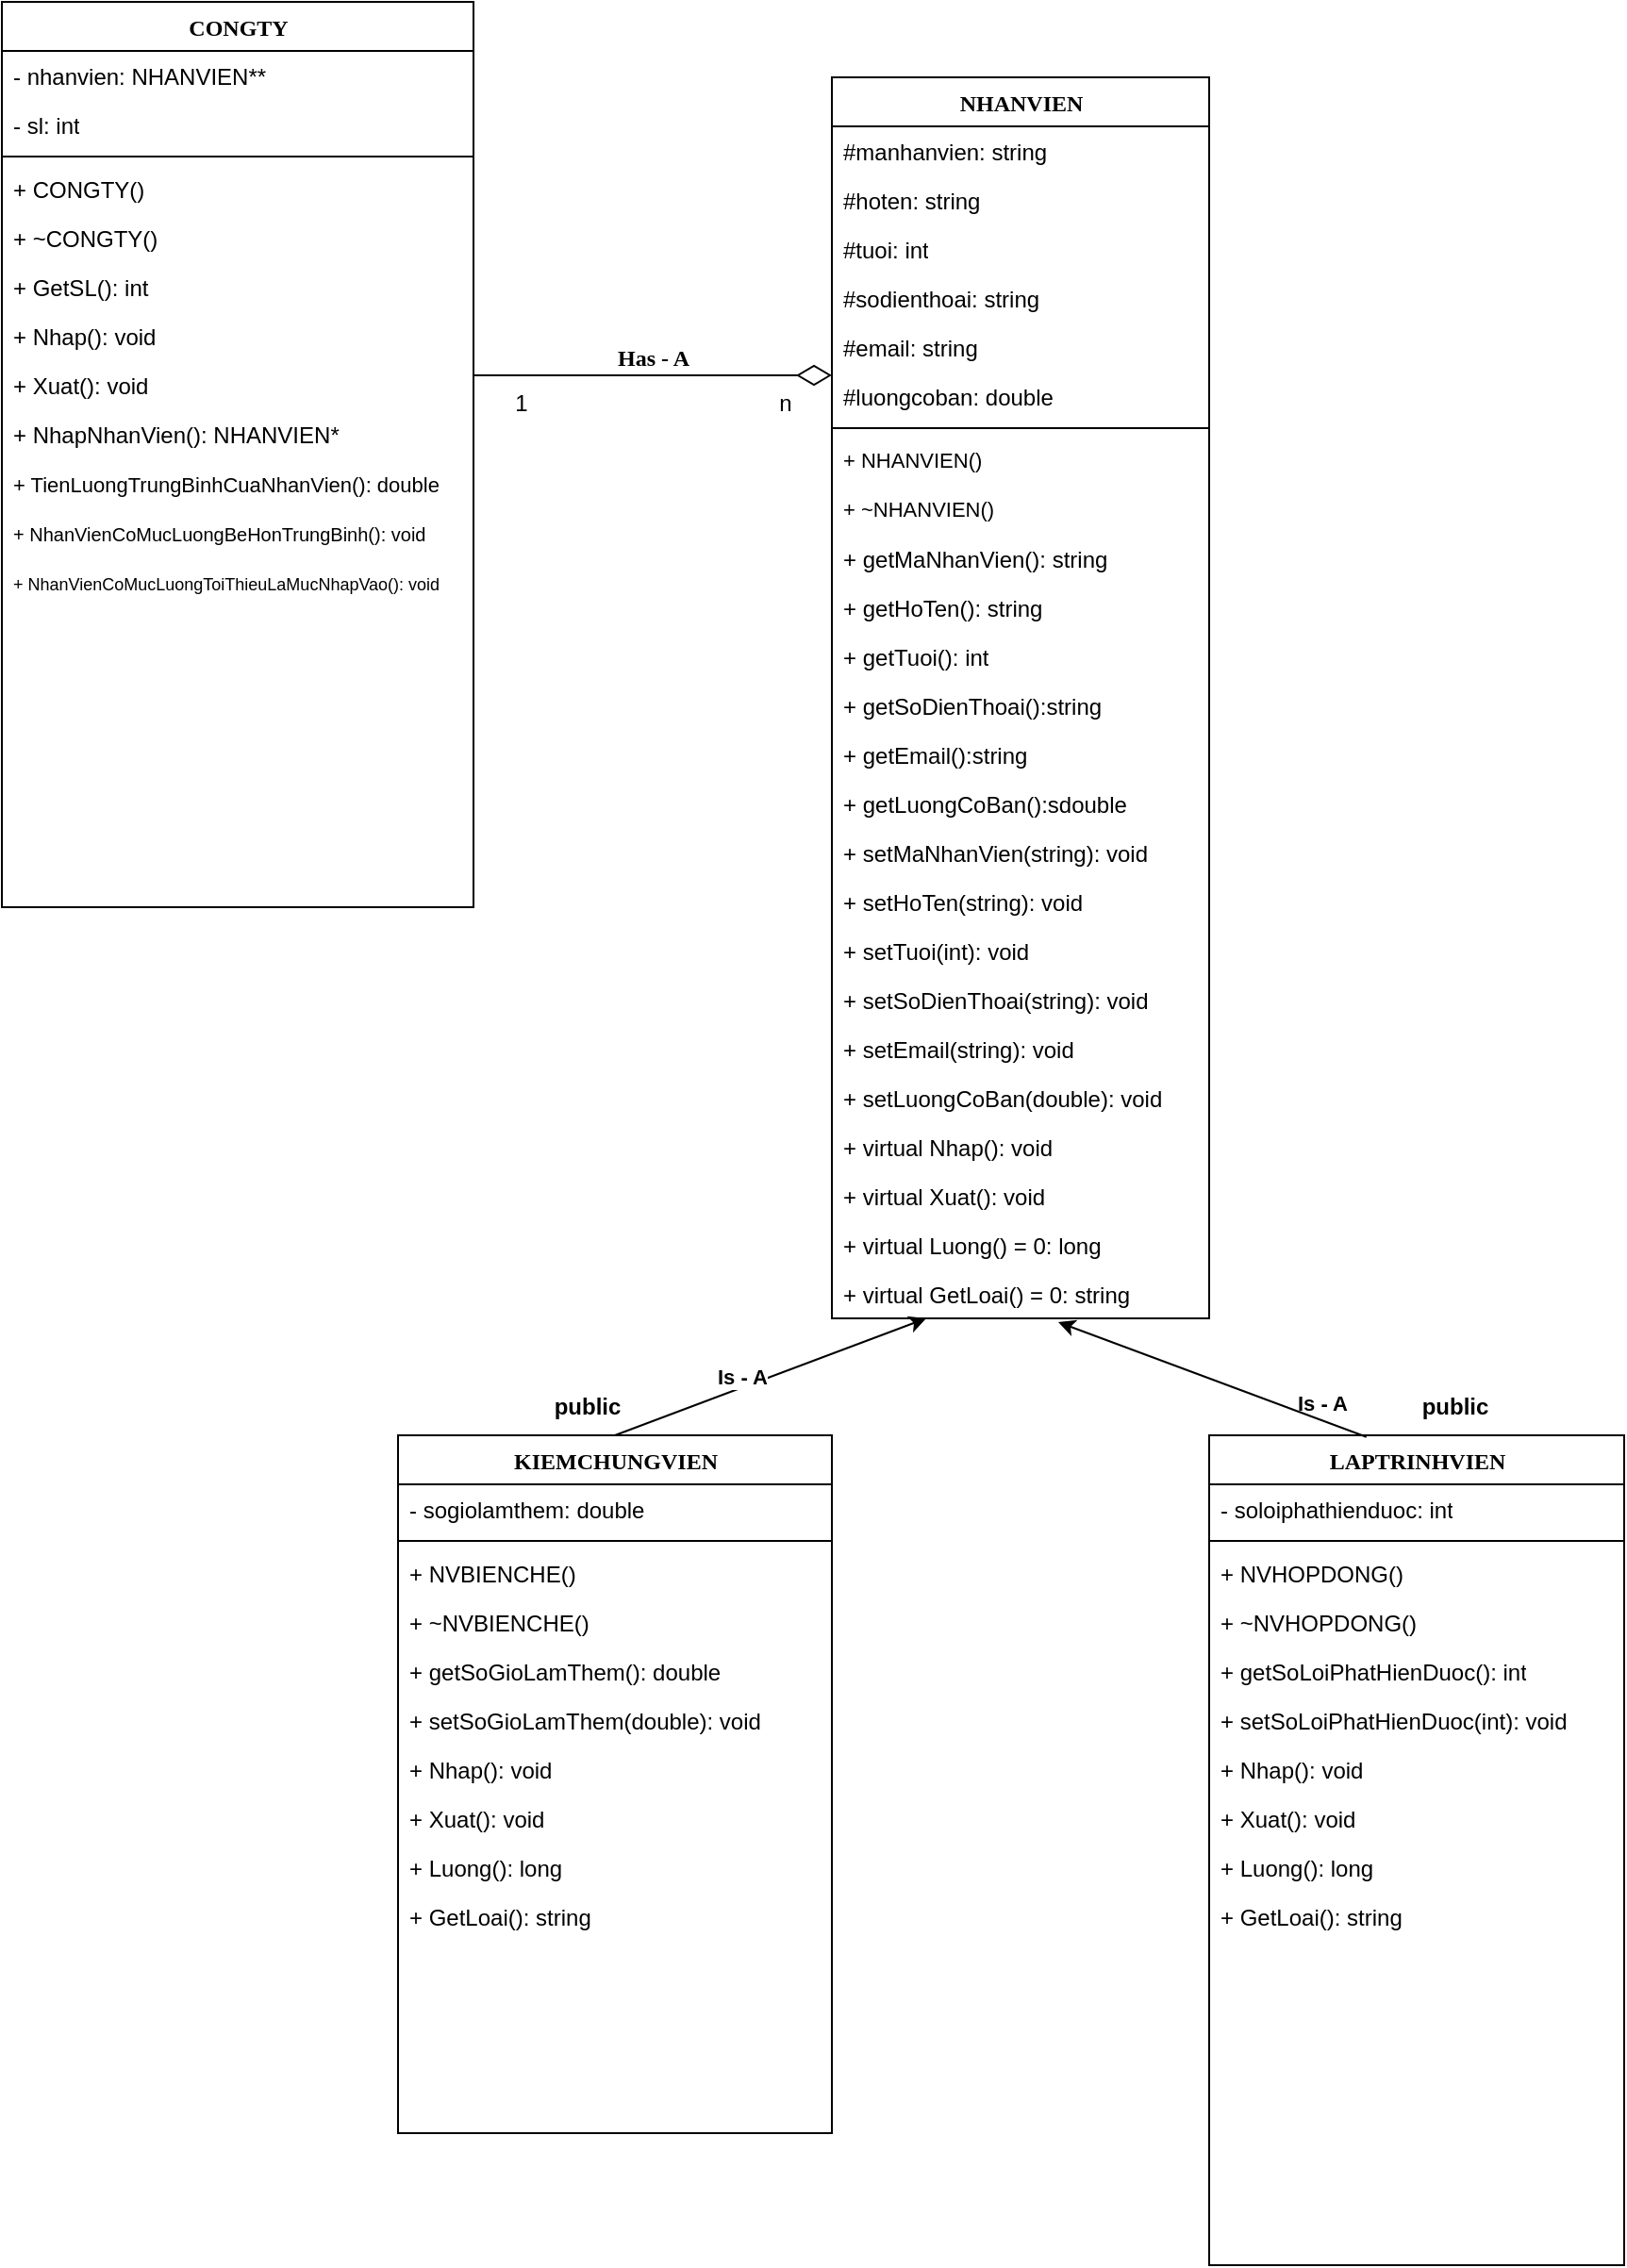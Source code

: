 <mxfile version="21.5.2" type="github">
  <diagram name="Page-1" id="9f46799a-70d6-7492-0946-bef42562c5a5">
    <mxGraphModel dx="794" dy="509" grid="1" gridSize="10" guides="1" tooltips="1" connect="1" arrows="1" fold="1" page="1" pageScale="1" pageWidth="1100" pageHeight="850" background="none" math="0" shadow="0">
      <root>
        <mxCell id="0" />
        <mxCell id="1" parent="0" />
        <mxCell id="WwVNH3uLdDdQ6TR5b7Ma-1" value="CONGTY" style="swimlane;html=1;fontStyle=1;align=center;verticalAlign=top;childLayout=stackLayout;horizontal=1;startSize=26;horizontalStack=0;resizeParent=1;resizeLast=0;collapsible=1;marginBottom=0;swimlaneFillColor=#ffffff;rounded=0;shadow=0;comic=0;labelBackgroundColor=default;strokeWidth=1;fillColor=none;fontFamily=Verdana;fontSize=12" vertex="1" parent="1">
          <mxGeometry width="250" height="480" as="geometry" />
        </mxCell>
        <mxCell id="WwVNH3uLdDdQ6TR5b7Ma-2" value="- nhanvien: NHANVIEN**" style="text;html=1;strokeColor=none;fillColor=none;align=left;verticalAlign=top;spacingLeft=4;spacingRight=4;whiteSpace=wrap;overflow=hidden;rotatable=0;points=[[0,0.5],[1,0.5]];portConstraint=eastwest;" vertex="1" parent="WwVNH3uLdDdQ6TR5b7Ma-1">
          <mxGeometry y="26" width="250" height="26" as="geometry" />
        </mxCell>
        <mxCell id="WwVNH3uLdDdQ6TR5b7Ma-3" value="- sl: int" style="text;html=1;strokeColor=none;fillColor=none;align=left;verticalAlign=top;spacingLeft=4;spacingRight=4;whiteSpace=wrap;overflow=hidden;rotatable=0;points=[[0,0.5],[1,0.5]];portConstraint=eastwest;" vertex="1" parent="WwVNH3uLdDdQ6TR5b7Ma-1">
          <mxGeometry y="52" width="250" height="26" as="geometry" />
        </mxCell>
        <mxCell id="WwVNH3uLdDdQ6TR5b7Ma-4" value="" style="line;html=1;strokeWidth=1;fillColor=none;align=left;verticalAlign=middle;spacingTop=-1;spacingLeft=3;spacingRight=3;rotatable=0;labelPosition=right;points=[];portConstraint=eastwest;" vertex="1" parent="WwVNH3uLdDdQ6TR5b7Ma-1">
          <mxGeometry y="78" width="250" height="8" as="geometry" />
        </mxCell>
        <mxCell id="WwVNH3uLdDdQ6TR5b7Ma-5" value="+ CONGTY()" style="text;html=1;strokeColor=none;fillColor=none;align=left;verticalAlign=top;spacingLeft=4;spacingRight=4;whiteSpace=wrap;overflow=hidden;rotatable=0;points=[[0,0.5],[1,0.5]];portConstraint=eastwest;" vertex="1" parent="WwVNH3uLdDdQ6TR5b7Ma-1">
          <mxGeometry y="86" width="250" height="26" as="geometry" />
        </mxCell>
        <mxCell id="WwVNH3uLdDdQ6TR5b7Ma-6" value="+ ~CONGTY()" style="text;html=1;strokeColor=none;fillColor=none;align=left;verticalAlign=top;spacingLeft=4;spacingRight=4;whiteSpace=wrap;overflow=hidden;rotatable=0;points=[[0,0.5],[1,0.5]];portConstraint=eastwest;" vertex="1" parent="WwVNH3uLdDdQ6TR5b7Ma-1">
          <mxGeometry y="112" width="250" height="26" as="geometry" />
        </mxCell>
        <mxCell id="WwVNH3uLdDdQ6TR5b7Ma-7" value="+ GetSL(): int" style="text;html=1;strokeColor=none;fillColor=none;align=left;verticalAlign=top;spacingLeft=4;spacingRight=4;whiteSpace=wrap;overflow=hidden;rotatable=0;points=[[0,0.5],[1,0.5]];portConstraint=eastwest;" vertex="1" parent="WwVNH3uLdDdQ6TR5b7Ma-1">
          <mxGeometry y="138" width="250" height="26" as="geometry" />
        </mxCell>
        <mxCell id="WwVNH3uLdDdQ6TR5b7Ma-8" value="+ Nhap(): void" style="text;html=1;strokeColor=none;fillColor=none;align=left;verticalAlign=top;spacingLeft=4;spacingRight=4;whiteSpace=wrap;overflow=hidden;rotatable=0;points=[[0,0.5],[1,0.5]];portConstraint=eastwest;" vertex="1" parent="WwVNH3uLdDdQ6TR5b7Ma-1">
          <mxGeometry y="164" width="250" height="26" as="geometry" />
        </mxCell>
        <mxCell id="WwVNH3uLdDdQ6TR5b7Ma-9" value="+ Xuat(): void" style="text;html=1;strokeColor=none;fillColor=none;align=left;verticalAlign=top;spacingLeft=4;spacingRight=4;whiteSpace=wrap;overflow=hidden;rotatable=0;points=[[0,0.5],[1,0.5]];portConstraint=eastwest;" vertex="1" parent="WwVNH3uLdDdQ6TR5b7Ma-1">
          <mxGeometry y="190" width="250" height="26" as="geometry" />
        </mxCell>
        <mxCell id="WwVNH3uLdDdQ6TR5b7Ma-10" value="+ NhapNhanVien(): NHANVIEN*&amp;nbsp;" style="text;html=1;strokeColor=none;fillColor=none;align=left;verticalAlign=top;spacingLeft=4;spacingRight=4;whiteSpace=wrap;overflow=hidden;rotatable=0;points=[[0,0.5],[1,0.5]];portConstraint=eastwest;" vertex="1" parent="WwVNH3uLdDdQ6TR5b7Ma-1">
          <mxGeometry y="216" width="250" height="26" as="geometry" />
        </mxCell>
        <mxCell id="WwVNH3uLdDdQ6TR5b7Ma-70" value="&lt;font style=&quot;font-size: 11px;&quot;&gt;+ TienLuongTrungBinhCuaNhanVien(): double&lt;/font&gt;" style="text;html=1;strokeColor=none;fillColor=none;align=left;verticalAlign=top;spacingLeft=4;spacingRight=4;whiteSpace=wrap;overflow=hidden;rotatable=0;points=[[0,0.5],[1,0.5]];portConstraint=eastwest;" vertex="1" parent="WwVNH3uLdDdQ6TR5b7Ma-1">
          <mxGeometry y="242" width="250" height="26" as="geometry" />
        </mxCell>
        <mxCell id="WwVNH3uLdDdQ6TR5b7Ma-11" value="&lt;font style=&quot;font-size: 10px;&quot;&gt;+ NhanVienCoMucLuongBeHonTrungBinh(): void&lt;/font&gt;" style="text;html=1;strokeColor=none;fillColor=none;align=left;verticalAlign=top;spacingLeft=4;spacingRight=4;whiteSpace=wrap;overflow=hidden;rotatable=0;points=[[0,0.5],[1,0.5]];portConstraint=eastwest;" vertex="1" parent="WwVNH3uLdDdQ6TR5b7Ma-1">
          <mxGeometry y="268" width="250" height="26" as="geometry" />
        </mxCell>
        <mxCell id="WwVNH3uLdDdQ6TR5b7Ma-69" value="&lt;font style=&quot;font-size: 9px;&quot;&gt;+ NhanVienCoMucLuongToiThieuLaMucNhapVao(): void&lt;/font&gt;" style="text;html=1;strokeColor=none;fillColor=none;align=left;verticalAlign=top;spacingLeft=4;spacingRight=4;whiteSpace=wrap;overflow=hidden;rotatable=0;points=[[0,0.5],[1,0.5]];portConstraint=eastwest;" vertex="1" parent="WwVNH3uLdDdQ6TR5b7Ma-1">
          <mxGeometry y="294" width="250" height="26" as="geometry" />
        </mxCell>
        <mxCell id="WwVNH3uLdDdQ6TR5b7Ma-16" value="NHANVIEN" style="swimlane;html=1;fontStyle=1;align=center;verticalAlign=top;childLayout=stackLayout;horizontal=1;startSize=26;horizontalStack=0;resizeParent=1;resizeLast=0;collapsible=1;marginBottom=0;swimlaneFillColor=#ffffff;rounded=0;shadow=0;comic=0;labelBackgroundColor=none;strokeWidth=1;fillColor=none;fontFamily=Verdana;fontSize=12" vertex="1" parent="1">
          <mxGeometry x="440" y="40" width="200" height="658" as="geometry" />
        </mxCell>
        <mxCell id="WwVNH3uLdDdQ6TR5b7Ma-17" value="#manhanvien: string" style="text;html=1;strokeColor=none;fillColor=none;align=left;verticalAlign=top;spacingLeft=4;spacingRight=4;whiteSpace=wrap;overflow=hidden;rotatable=0;points=[[0,0.5],[1,0.5]];portConstraint=eastwest;fontSize=12;" vertex="1" parent="WwVNH3uLdDdQ6TR5b7Ma-16">
          <mxGeometry y="26" width="200" height="26" as="geometry" />
        </mxCell>
        <mxCell id="WwVNH3uLdDdQ6TR5b7Ma-18" value="#hoten: string" style="text;html=1;strokeColor=none;fillColor=none;align=left;verticalAlign=top;spacingLeft=4;spacingRight=4;whiteSpace=wrap;overflow=hidden;rotatable=0;points=[[0,0.5],[1,0.5]];portConstraint=eastwest;fontSize=12;" vertex="1" parent="WwVNH3uLdDdQ6TR5b7Ma-16">
          <mxGeometry y="52" width="200" height="26" as="geometry" />
        </mxCell>
        <mxCell id="WwVNH3uLdDdQ6TR5b7Ma-71" value="#tuoi: int" style="text;html=1;strokeColor=none;fillColor=none;align=left;verticalAlign=top;spacingLeft=4;spacingRight=4;whiteSpace=wrap;overflow=hidden;rotatable=0;points=[[0,0.5],[1,0.5]];portConstraint=eastwest;fontSize=12;" vertex="1" parent="WwVNH3uLdDdQ6TR5b7Ma-16">
          <mxGeometry y="78" width="200" height="26" as="geometry" />
        </mxCell>
        <mxCell id="WwVNH3uLdDdQ6TR5b7Ma-19" value="#sodienthoai: string" style="text;html=1;strokeColor=none;fillColor=none;align=left;verticalAlign=top;spacingLeft=4;spacingRight=4;whiteSpace=wrap;overflow=hidden;rotatable=0;points=[[0,0.5],[1,0.5]];portConstraint=eastwest;fontSize=12;" vertex="1" parent="WwVNH3uLdDdQ6TR5b7Ma-16">
          <mxGeometry y="104" width="200" height="26" as="geometry" />
        </mxCell>
        <mxCell id="WwVNH3uLdDdQ6TR5b7Ma-72" value="#email: string" style="text;html=1;strokeColor=none;fillColor=none;align=left;verticalAlign=top;spacingLeft=4;spacingRight=4;whiteSpace=wrap;overflow=hidden;rotatable=0;points=[[0,0.5],[1,0.5]];portConstraint=eastwest;fontSize=12;" vertex="1" parent="WwVNH3uLdDdQ6TR5b7Ma-16">
          <mxGeometry y="130" width="200" height="26" as="geometry" />
        </mxCell>
        <mxCell id="WwVNH3uLdDdQ6TR5b7Ma-73" value="#luongcoban: double" style="text;html=1;strokeColor=none;fillColor=none;align=left;verticalAlign=top;spacingLeft=4;spacingRight=4;whiteSpace=wrap;overflow=hidden;rotatable=0;points=[[0,0.5],[1,0.5]];portConstraint=eastwest;fontSize=12;" vertex="1" parent="WwVNH3uLdDdQ6TR5b7Ma-16">
          <mxGeometry y="156" width="200" height="26" as="geometry" />
        </mxCell>
        <mxCell id="WwVNH3uLdDdQ6TR5b7Ma-20" value="" style="line;html=1;strokeWidth=1;fillColor=none;align=left;verticalAlign=middle;spacingTop=-1;spacingLeft=3;spacingRight=3;rotatable=0;labelPosition=right;points=[];portConstraint=eastwest;" vertex="1" parent="WwVNH3uLdDdQ6TR5b7Ma-16">
          <mxGeometry y="182" width="200" height="8" as="geometry" />
        </mxCell>
        <mxCell id="WwVNH3uLdDdQ6TR5b7Ma-21" value="+ NHANVIEN()" style="text;html=1;strokeColor=none;fillColor=none;align=left;verticalAlign=top;spacingLeft=4;spacingRight=4;whiteSpace=wrap;overflow=hidden;rotatable=0;points=[[0,0.5],[1,0.5]];portConstraint=eastwest;fontSize=11;" vertex="1" parent="WwVNH3uLdDdQ6TR5b7Ma-16">
          <mxGeometry y="190" width="200" height="26" as="geometry" />
        </mxCell>
        <mxCell id="WwVNH3uLdDdQ6TR5b7Ma-22" value="+ ~NHANVIEN()" style="text;html=1;strokeColor=none;fillColor=none;align=left;verticalAlign=top;spacingLeft=4;spacingRight=4;whiteSpace=wrap;overflow=hidden;rotatable=0;points=[[0,0.5],[1,0.5]];portConstraint=eastwest;fontSize=11;" vertex="1" parent="WwVNH3uLdDdQ6TR5b7Ma-16">
          <mxGeometry y="216" width="200" height="26" as="geometry" />
        </mxCell>
        <mxCell id="WwVNH3uLdDdQ6TR5b7Ma-23" value="+ getMaNhanVien(): string" style="text;html=1;strokeColor=none;fillColor=none;align=left;verticalAlign=top;spacingLeft=4;spacingRight=4;whiteSpace=wrap;overflow=hidden;rotatable=0;points=[[0,0.5],[1,0.5]];portConstraint=eastwest;fontSize=12;" vertex="1" parent="WwVNH3uLdDdQ6TR5b7Ma-16">
          <mxGeometry y="242" width="200" height="26" as="geometry" />
        </mxCell>
        <mxCell id="WwVNH3uLdDdQ6TR5b7Ma-24" value="&lt;font style=&quot;font-size: 12px;&quot;&gt;+ getHoTen(): string&lt;/font&gt;" style="text;html=1;strokeColor=none;fillColor=none;align=left;verticalAlign=top;spacingLeft=4;spacingRight=4;whiteSpace=wrap;overflow=hidden;rotatable=0;points=[[0,0.5],[1,0.5]];portConstraint=eastwest;fontSize=12;" vertex="1" parent="WwVNH3uLdDdQ6TR5b7Ma-16">
          <mxGeometry y="268" width="200" height="26" as="geometry" />
        </mxCell>
        <mxCell id="WwVNH3uLdDdQ6TR5b7Ma-74" value="&lt;font style=&quot;font-size: 12px;&quot;&gt;+ getTuoi(): int&lt;/font&gt;" style="text;html=1;strokeColor=none;fillColor=none;align=left;verticalAlign=top;spacingLeft=4;spacingRight=4;whiteSpace=wrap;overflow=hidden;rotatable=0;points=[[0,0.5],[1,0.5]];portConstraint=eastwest;fontSize=12;" vertex="1" parent="WwVNH3uLdDdQ6TR5b7Ma-16">
          <mxGeometry y="294" width="200" height="26" as="geometry" />
        </mxCell>
        <mxCell id="WwVNH3uLdDdQ6TR5b7Ma-25" value="&lt;font style=&quot;font-size: 12px;&quot;&gt;+ getSoDienThoai():string&lt;/font&gt;" style="text;html=1;strokeColor=none;fillColor=none;align=left;verticalAlign=top;spacingLeft=4;spacingRight=4;whiteSpace=wrap;overflow=hidden;rotatable=0;points=[[0,0.5],[1,0.5]];portConstraint=eastwest;fontSize=12;" vertex="1" parent="WwVNH3uLdDdQ6TR5b7Ma-16">
          <mxGeometry y="320" width="200" height="26" as="geometry" />
        </mxCell>
        <mxCell id="WwVNH3uLdDdQ6TR5b7Ma-75" value="&lt;font style=&quot;font-size: 12px;&quot;&gt;+ getEmail():string&lt;/font&gt;" style="text;html=1;strokeColor=none;fillColor=none;align=left;verticalAlign=top;spacingLeft=4;spacingRight=4;whiteSpace=wrap;overflow=hidden;rotatable=0;points=[[0,0.5],[1,0.5]];portConstraint=eastwest;fontSize=12;" vertex="1" parent="WwVNH3uLdDdQ6TR5b7Ma-16">
          <mxGeometry y="346" width="200" height="26" as="geometry" />
        </mxCell>
        <mxCell id="WwVNH3uLdDdQ6TR5b7Ma-76" value="&lt;font style=&quot;font-size: 12px;&quot;&gt;+ getLuongCoBan():sdouble&lt;/font&gt;" style="text;html=1;strokeColor=none;fillColor=none;align=left;verticalAlign=top;spacingLeft=4;spacingRight=4;whiteSpace=wrap;overflow=hidden;rotatable=0;points=[[0,0.5],[1,0.5]];portConstraint=eastwest;fontSize=12;" vertex="1" parent="WwVNH3uLdDdQ6TR5b7Ma-16">
          <mxGeometry y="372" width="200" height="26" as="geometry" />
        </mxCell>
        <mxCell id="WwVNH3uLdDdQ6TR5b7Ma-26" value="&lt;font style=&quot;font-size: 12px;&quot;&gt;+ setMaNhanVien(string)&lt;/font&gt;: void" style="text;html=1;strokeColor=none;fillColor=none;align=left;verticalAlign=top;spacingLeft=4;spacingRight=4;whiteSpace=wrap;overflow=hidden;rotatable=0;points=[[0,0.5],[1,0.5]];portConstraint=eastwest;fontSize=12;" vertex="1" parent="WwVNH3uLdDdQ6TR5b7Ma-16">
          <mxGeometry y="398" width="200" height="26" as="geometry" />
        </mxCell>
        <mxCell id="WwVNH3uLdDdQ6TR5b7Ma-77" value="&lt;font style=&quot;font-size: 12px;&quot;&gt;+ setHoTen(string)&lt;/font&gt;: void" style="text;html=1;strokeColor=none;fillColor=none;align=left;verticalAlign=top;spacingLeft=4;spacingRight=4;whiteSpace=wrap;overflow=hidden;rotatable=0;points=[[0,0.5],[1,0.5]];portConstraint=eastwest;fontSize=12;" vertex="1" parent="WwVNH3uLdDdQ6TR5b7Ma-16">
          <mxGeometry y="424" width="200" height="26" as="geometry" />
        </mxCell>
        <mxCell id="WwVNH3uLdDdQ6TR5b7Ma-78" value="&lt;font style=&quot;font-size: 12px;&quot;&gt;+ setTuoi(int)&lt;/font&gt;: void" style="text;html=1;strokeColor=none;fillColor=none;align=left;verticalAlign=top;spacingLeft=4;spacingRight=4;whiteSpace=wrap;overflow=hidden;rotatable=0;points=[[0,0.5],[1,0.5]];portConstraint=eastwest;fontSize=12;" vertex="1" parent="WwVNH3uLdDdQ6TR5b7Ma-16">
          <mxGeometry y="450" width="200" height="26" as="geometry" />
        </mxCell>
        <mxCell id="WwVNH3uLdDdQ6TR5b7Ma-79" value="&lt;font style=&quot;font-size: 12px;&quot;&gt;+ setSoDienThoai(string)&lt;/font&gt;: void" style="text;html=1;strokeColor=none;fillColor=none;align=left;verticalAlign=top;spacingLeft=4;spacingRight=4;whiteSpace=wrap;overflow=hidden;rotatable=0;points=[[0,0.5],[1,0.5]];portConstraint=eastwest;fontSize=12;" vertex="1" parent="WwVNH3uLdDdQ6TR5b7Ma-16">
          <mxGeometry y="476" width="200" height="26" as="geometry" />
        </mxCell>
        <mxCell id="WwVNH3uLdDdQ6TR5b7Ma-80" value="&lt;font style=&quot;font-size: 12px;&quot;&gt;+ setEmail(string)&lt;/font&gt;: void" style="text;html=1;strokeColor=none;fillColor=none;align=left;verticalAlign=top;spacingLeft=4;spacingRight=4;whiteSpace=wrap;overflow=hidden;rotatable=0;points=[[0,0.5],[1,0.5]];portConstraint=eastwest;fontSize=12;" vertex="1" parent="WwVNH3uLdDdQ6TR5b7Ma-16">
          <mxGeometry y="502" width="200" height="26" as="geometry" />
        </mxCell>
        <mxCell id="WwVNH3uLdDdQ6TR5b7Ma-81" value="&lt;font style=&quot;font-size: 12px;&quot;&gt;+ setLuongCoBan(double)&lt;/font&gt;: void" style="text;html=1;strokeColor=none;fillColor=none;align=left;verticalAlign=top;spacingLeft=4;spacingRight=4;whiteSpace=wrap;overflow=hidden;rotatable=0;points=[[0,0.5],[1,0.5]];portConstraint=eastwest;fontSize=12;" vertex="1" parent="WwVNH3uLdDdQ6TR5b7Ma-16">
          <mxGeometry y="528" width="200" height="26" as="geometry" />
        </mxCell>
        <mxCell id="WwVNH3uLdDdQ6TR5b7Ma-27" value="+ virtual Nhap(): void&lt;br&gt;" style="text;html=1;strokeColor=none;fillColor=none;align=left;verticalAlign=top;spacingLeft=4;spacingRight=4;whiteSpace=wrap;overflow=hidden;rotatable=0;points=[[0,0.5],[1,0.5]];portConstraint=eastwest;" vertex="1" parent="WwVNH3uLdDdQ6TR5b7Ma-16">
          <mxGeometry y="554" width="200" height="26" as="geometry" />
        </mxCell>
        <mxCell id="WwVNH3uLdDdQ6TR5b7Ma-28" value="+ virtual Xuat(): void" style="text;html=1;strokeColor=none;fillColor=none;align=left;verticalAlign=top;spacingLeft=4;spacingRight=4;whiteSpace=wrap;overflow=hidden;rotatable=0;points=[[0,0.5],[1,0.5]];portConstraint=eastwest;" vertex="1" parent="WwVNH3uLdDdQ6TR5b7Ma-16">
          <mxGeometry y="580" width="200" height="26" as="geometry" />
        </mxCell>
        <mxCell id="WwVNH3uLdDdQ6TR5b7Ma-29" value="+ virtual Luong() = 0: long" style="text;html=1;strokeColor=none;fillColor=none;align=left;verticalAlign=top;spacingLeft=4;spacingRight=4;whiteSpace=wrap;overflow=hidden;rotatable=0;points=[[0,0.5],[1,0.5]];portConstraint=eastwest;" vertex="1" parent="WwVNH3uLdDdQ6TR5b7Ma-16">
          <mxGeometry y="606" width="200" height="26" as="geometry" />
        </mxCell>
        <mxCell id="WwVNH3uLdDdQ6TR5b7Ma-30" value="+ virtual GetLoai() = 0: string" style="text;html=1;strokeColor=none;fillColor=none;align=left;verticalAlign=top;spacingLeft=4;spacingRight=4;whiteSpace=wrap;overflow=hidden;rotatable=0;points=[[0,0.5],[1,0.5]];portConstraint=eastwest;" vertex="1" parent="WwVNH3uLdDdQ6TR5b7Ma-16">
          <mxGeometry y="632" width="200" height="26" as="geometry" />
        </mxCell>
        <mxCell id="WwVNH3uLdDdQ6TR5b7Ma-31" value="KIEMCHUNGVIEN" style="swimlane;html=1;fontStyle=1;align=center;verticalAlign=top;childLayout=stackLayout;horizontal=1;startSize=26;horizontalStack=0;resizeParent=1;resizeLast=0;collapsible=1;marginBottom=0;swimlaneFillColor=#ffffff;rounded=0;shadow=0;comic=0;labelBackgroundColor=none;strokeWidth=1;fillColor=none;fontFamily=Verdana;fontSize=12" vertex="1" parent="1">
          <mxGeometry x="210" y="760" width="230" height="370" as="geometry" />
        </mxCell>
        <mxCell id="WwVNH3uLdDdQ6TR5b7Ma-32" value="- sogiolamthem: double" style="text;html=1;strokeColor=none;fillColor=none;align=left;verticalAlign=top;spacingLeft=4;spacingRight=4;whiteSpace=wrap;overflow=hidden;rotatable=0;points=[[0,0.5],[1,0.5]];portConstraint=eastwest;" vertex="1" parent="WwVNH3uLdDdQ6TR5b7Ma-31">
          <mxGeometry y="26" width="230" height="26" as="geometry" />
        </mxCell>
        <mxCell id="WwVNH3uLdDdQ6TR5b7Ma-34" value="" style="line;html=1;strokeWidth=1;fillColor=none;align=left;verticalAlign=middle;spacingTop=-1;spacingLeft=3;spacingRight=3;rotatable=0;labelPosition=right;points=[];portConstraint=eastwest;" vertex="1" parent="WwVNH3uLdDdQ6TR5b7Ma-31">
          <mxGeometry y="52" width="230" height="8" as="geometry" />
        </mxCell>
        <mxCell id="WwVNH3uLdDdQ6TR5b7Ma-35" value="+ NVBIENCHE()&lt;br&gt;" style="text;html=1;strokeColor=none;fillColor=none;align=left;verticalAlign=top;spacingLeft=4;spacingRight=4;whiteSpace=wrap;overflow=hidden;rotatable=0;points=[[0,0.5],[1,0.5]];portConstraint=eastwest;" vertex="1" parent="WwVNH3uLdDdQ6TR5b7Ma-31">
          <mxGeometry y="60" width="230" height="26" as="geometry" />
        </mxCell>
        <mxCell id="WwVNH3uLdDdQ6TR5b7Ma-36" value="+ ~NVBIENCHE()" style="text;html=1;strokeColor=none;fillColor=none;align=left;verticalAlign=top;spacingLeft=4;spacingRight=4;whiteSpace=wrap;overflow=hidden;rotatable=0;points=[[0,0.5],[1,0.5]];portConstraint=eastwest;" vertex="1" parent="WwVNH3uLdDdQ6TR5b7Ma-31">
          <mxGeometry y="86" width="230" height="26" as="geometry" />
        </mxCell>
        <mxCell id="WwVNH3uLdDdQ6TR5b7Ma-38" value="+ getSoGioLamThem(): double" style="text;html=1;strokeColor=none;fillColor=none;align=left;verticalAlign=top;spacingLeft=4;spacingRight=4;whiteSpace=wrap;overflow=hidden;rotatable=0;points=[[0,0.5],[1,0.5]];portConstraint=eastwest;" vertex="1" parent="WwVNH3uLdDdQ6TR5b7Ma-31">
          <mxGeometry y="112" width="230" height="26" as="geometry" />
        </mxCell>
        <mxCell id="WwVNH3uLdDdQ6TR5b7Ma-39" value="+ setSoGioLamThem(double): void" style="text;html=1;strokeColor=none;fillColor=none;align=left;verticalAlign=top;spacingLeft=4;spacingRight=4;whiteSpace=wrap;overflow=hidden;rotatable=0;points=[[0,0.5],[1,0.5]];portConstraint=eastwest;" vertex="1" parent="WwVNH3uLdDdQ6TR5b7Ma-31">
          <mxGeometry y="138" width="230" height="26" as="geometry" />
        </mxCell>
        <mxCell id="WwVNH3uLdDdQ6TR5b7Ma-41" value="+ Nhap(): void" style="text;html=1;strokeColor=none;fillColor=none;align=left;verticalAlign=top;spacingLeft=4;spacingRight=4;whiteSpace=wrap;overflow=hidden;rotatable=0;points=[[0,0.5],[1,0.5]];portConstraint=eastwest;" vertex="1" parent="WwVNH3uLdDdQ6TR5b7Ma-31">
          <mxGeometry y="164" width="230" height="26" as="geometry" />
        </mxCell>
        <mxCell id="WwVNH3uLdDdQ6TR5b7Ma-42" value="+ Xuat(): void" style="text;html=1;strokeColor=none;fillColor=none;align=left;verticalAlign=top;spacingLeft=4;spacingRight=4;whiteSpace=wrap;overflow=hidden;rotatable=0;points=[[0,0.5],[1,0.5]];portConstraint=eastwest;" vertex="1" parent="WwVNH3uLdDdQ6TR5b7Ma-31">
          <mxGeometry y="190" width="230" height="26" as="geometry" />
        </mxCell>
        <mxCell id="WwVNH3uLdDdQ6TR5b7Ma-43" value="+ Luong(): long" style="text;html=1;strokeColor=none;fillColor=none;align=left;verticalAlign=top;spacingLeft=4;spacingRight=4;whiteSpace=wrap;overflow=hidden;rotatable=0;points=[[0,0.5],[1,0.5]];portConstraint=eastwest;" vertex="1" parent="WwVNH3uLdDdQ6TR5b7Ma-31">
          <mxGeometry y="216" width="230" height="26" as="geometry" />
        </mxCell>
        <mxCell id="WwVNH3uLdDdQ6TR5b7Ma-44" value="+ GetLoai(): string" style="text;html=1;strokeColor=none;fillColor=none;align=left;verticalAlign=top;spacingLeft=4;spacingRight=4;whiteSpace=wrap;overflow=hidden;rotatable=0;points=[[0,0.5],[1,0.5]];portConstraint=eastwest;" vertex="1" parent="WwVNH3uLdDdQ6TR5b7Ma-31">
          <mxGeometry y="242" width="230" height="26" as="geometry" />
        </mxCell>
        <mxCell id="WwVNH3uLdDdQ6TR5b7Ma-45" value="LAPTRINHVIEN" style="swimlane;html=1;fontStyle=1;align=center;verticalAlign=top;childLayout=stackLayout;horizontal=1;startSize=26;horizontalStack=0;resizeParent=1;resizeLast=0;collapsible=1;marginBottom=0;swimlaneFillColor=#ffffff;rounded=0;shadow=0;comic=0;labelBackgroundColor=none;strokeWidth=1;fillColor=none;fontFamily=Verdana;fontSize=12" vertex="1" parent="1">
          <mxGeometry x="640" y="760" width="220" height="440" as="geometry" />
        </mxCell>
        <mxCell id="WwVNH3uLdDdQ6TR5b7Ma-47" value="- soloiphathienduoc: int" style="text;html=1;strokeColor=none;fillColor=none;align=left;verticalAlign=top;spacingLeft=4;spacingRight=4;whiteSpace=wrap;overflow=hidden;rotatable=0;points=[[0,0.5],[1,0.5]];portConstraint=eastwest;" vertex="1" parent="WwVNH3uLdDdQ6TR5b7Ma-45">
          <mxGeometry y="26" width="220" height="26" as="geometry" />
        </mxCell>
        <mxCell id="WwVNH3uLdDdQ6TR5b7Ma-49" value="" style="line;html=1;strokeWidth=1;fillColor=none;align=left;verticalAlign=middle;spacingTop=-1;spacingLeft=3;spacingRight=3;rotatable=0;labelPosition=right;points=[];portConstraint=eastwest;" vertex="1" parent="WwVNH3uLdDdQ6TR5b7Ma-45">
          <mxGeometry y="52" width="220" height="8" as="geometry" />
        </mxCell>
        <mxCell id="WwVNH3uLdDdQ6TR5b7Ma-50" value="+ NVHOPDONG()" style="text;html=1;strokeColor=none;fillColor=none;align=left;verticalAlign=top;spacingLeft=4;spacingRight=4;whiteSpace=wrap;overflow=hidden;rotatable=0;points=[[0,0.5],[1,0.5]];portConstraint=eastwest;" vertex="1" parent="WwVNH3uLdDdQ6TR5b7Ma-45">
          <mxGeometry y="60" width="220" height="26" as="geometry" />
        </mxCell>
        <mxCell id="WwVNH3uLdDdQ6TR5b7Ma-51" value="+ ~NVHOPDONG()" style="text;html=1;strokeColor=none;fillColor=none;align=left;verticalAlign=top;spacingLeft=4;spacingRight=4;whiteSpace=wrap;overflow=hidden;rotatable=0;points=[[0,0.5],[1,0.5]];portConstraint=eastwest;" vertex="1" parent="WwVNH3uLdDdQ6TR5b7Ma-45">
          <mxGeometry y="86" width="220" height="26" as="geometry" />
        </mxCell>
        <mxCell id="WwVNH3uLdDdQ6TR5b7Ma-53" value="+ getSoLoiPhatHienDuoc(): int" style="text;html=1;strokeColor=none;fillColor=none;align=left;verticalAlign=top;spacingLeft=4;spacingRight=4;whiteSpace=wrap;overflow=hidden;rotatable=0;points=[[0,0.5],[1,0.5]];portConstraint=eastwest;" vertex="1" parent="WwVNH3uLdDdQ6TR5b7Ma-45">
          <mxGeometry y="112" width="220" height="26" as="geometry" />
        </mxCell>
        <mxCell id="WwVNH3uLdDdQ6TR5b7Ma-56" value="+ setSoLoiPhatHienDuoc(int): void" style="text;html=1;strokeColor=none;fillColor=none;align=left;verticalAlign=top;spacingLeft=4;spacingRight=4;whiteSpace=wrap;overflow=hidden;rotatable=0;points=[[0,0.5],[1,0.5]];portConstraint=eastwest;" vertex="1" parent="WwVNH3uLdDdQ6TR5b7Ma-45">
          <mxGeometry y="138" width="220" height="26" as="geometry" />
        </mxCell>
        <mxCell id="WwVNH3uLdDdQ6TR5b7Ma-58" value="+ Nhap(): void" style="text;html=1;strokeColor=none;fillColor=none;align=left;verticalAlign=top;spacingLeft=4;spacingRight=4;whiteSpace=wrap;overflow=hidden;rotatable=0;points=[[0,0.5],[1,0.5]];portConstraint=eastwest;labelBackgroundColor=default;" vertex="1" parent="WwVNH3uLdDdQ6TR5b7Ma-45">
          <mxGeometry y="164" width="220" height="26" as="geometry" />
        </mxCell>
        <mxCell id="WwVNH3uLdDdQ6TR5b7Ma-59" value="+ Xuat(): void" style="text;html=1;strokeColor=none;fillColor=none;align=left;verticalAlign=top;spacingLeft=4;spacingRight=4;whiteSpace=wrap;overflow=hidden;rotatable=0;points=[[0,0.5],[1,0.5]];portConstraint=eastwest;" vertex="1" parent="WwVNH3uLdDdQ6TR5b7Ma-45">
          <mxGeometry y="190" width="220" height="26" as="geometry" />
        </mxCell>
        <mxCell id="WwVNH3uLdDdQ6TR5b7Ma-60" value="+ Luong(): long" style="text;html=1;strokeColor=none;fillColor=none;align=left;verticalAlign=top;spacingLeft=4;spacingRight=4;whiteSpace=wrap;overflow=hidden;rotatable=0;points=[[0,0.5],[1,0.5]];portConstraint=eastwest;" vertex="1" parent="WwVNH3uLdDdQ6TR5b7Ma-45">
          <mxGeometry y="216" width="220" height="26" as="geometry" />
        </mxCell>
        <mxCell id="WwVNH3uLdDdQ6TR5b7Ma-61" value="+ GetLoai(): string" style="text;html=1;strokeColor=none;fillColor=none;align=left;verticalAlign=top;spacingLeft=4;spacingRight=4;whiteSpace=wrap;overflow=hidden;rotatable=0;points=[[0,0.5],[1,0.5]];portConstraint=eastwest;" vertex="1" parent="WwVNH3uLdDdQ6TR5b7Ma-45">
          <mxGeometry y="242" width="220" height="26" as="geometry" />
        </mxCell>
        <mxCell id="WwVNH3uLdDdQ6TR5b7Ma-62" value="Has - A" style="edgeStyle=elbowEdgeStyle;html=1;labelBackgroundColor=default;startFill=0;startSize=8;endArrow=diamondThin;endFill=0;endSize=16;fontFamily=Times New Roman;fontSize=12;elbow=vertical;align=center;labelPosition=center;verticalLabelPosition=top;verticalAlign=bottom;fontStyle=1" edge="1" parent="1">
          <mxGeometry relative="1" as="geometry">
            <mxPoint x="250" y="198" as="sourcePoint" />
            <mxPoint x="440" y="198" as="targetPoint" />
          </mxGeometry>
        </mxCell>
        <mxCell id="WwVNH3uLdDdQ6TR5b7Ma-63" value="&lt;b&gt;Is - A&lt;/b&gt;" style="endArrow=classic;html=1;rounded=0;entryX=0.25;entryY=1;entryDx=0;entryDy=0;verticalAlign=middle;exitX=0.5;exitY=0;exitDx=0;exitDy=0;labelPosition=left;verticalLabelPosition=middle;align=right;" edge="1" parent="1" source="WwVNH3uLdDdQ6TR5b7Ma-31" target="WwVNH3uLdDdQ6TR5b7Ma-16">
          <mxGeometry width="50" height="50" relative="1" as="geometry">
            <mxPoint x="360" y="482" as="sourcePoint" />
            <mxPoint x="480" y="410" as="targetPoint" />
          </mxGeometry>
        </mxCell>
        <mxCell id="WwVNH3uLdDdQ6TR5b7Ma-65" value="public" style="text;html=1;align=center;verticalAlign=middle;resizable=0;points=[];autosize=1;strokeColor=none;fillColor=none;fontStyle=1" vertex="1" parent="1">
          <mxGeometry x="280" y="730" width="60" height="30" as="geometry" />
        </mxCell>
        <mxCell id="WwVNH3uLdDdQ6TR5b7Ma-66" value="public" style="text;html=1;align=center;verticalAlign=middle;resizable=0;points=[];autosize=1;strokeColor=none;fillColor=none;fontStyle=1" vertex="1" parent="1">
          <mxGeometry x="740" y="730" width="60" height="30" as="geometry" />
        </mxCell>
        <mxCell id="WwVNH3uLdDdQ6TR5b7Ma-67" value="1" style="text;html=1;align=center;verticalAlign=middle;resizable=0;points=[];autosize=1;strokeColor=none;fillColor=none;" vertex="1" parent="1">
          <mxGeometry x="260" y="198" width="30" height="30" as="geometry" />
        </mxCell>
        <mxCell id="WwVNH3uLdDdQ6TR5b7Ma-68" value="n" style="text;html=1;align=center;verticalAlign=middle;resizable=0;points=[];autosize=1;strokeColor=none;fillColor=none;" vertex="1" parent="1">
          <mxGeometry x="400" y="198" width="30" height="30" as="geometry" />
        </mxCell>
        <mxCell id="WwVNH3uLdDdQ6TR5b7Ma-83" value="" style="endArrow=classic;html=1;rounded=0;exitX=0.379;exitY=0.002;exitDx=0;exitDy=0;exitPerimeter=0;" edge="1" parent="1" source="WwVNH3uLdDdQ6TR5b7Ma-45">
          <mxGeometry width="50" height="50" relative="1" as="geometry">
            <mxPoint x="515" y="748" as="sourcePoint" />
            <mxPoint x="560" y="700" as="targetPoint" />
          </mxGeometry>
        </mxCell>
        <mxCell id="WwVNH3uLdDdQ6TR5b7Ma-84" value="&lt;b style=&quot;font-size: 11px;&quot;&gt;Is - A&lt;/b&gt;" style="text;html=1;align=left;verticalAlign=middle;resizable=0;points=[];autosize=1;strokeColor=none;fillColor=none;fontSize=11;labelPosition=right;verticalLabelPosition=middle;" vertex="1" parent="1">
          <mxGeometry x="635" y="728" width="50" height="30" as="geometry" />
        </mxCell>
      </root>
    </mxGraphModel>
  </diagram>
</mxfile>
